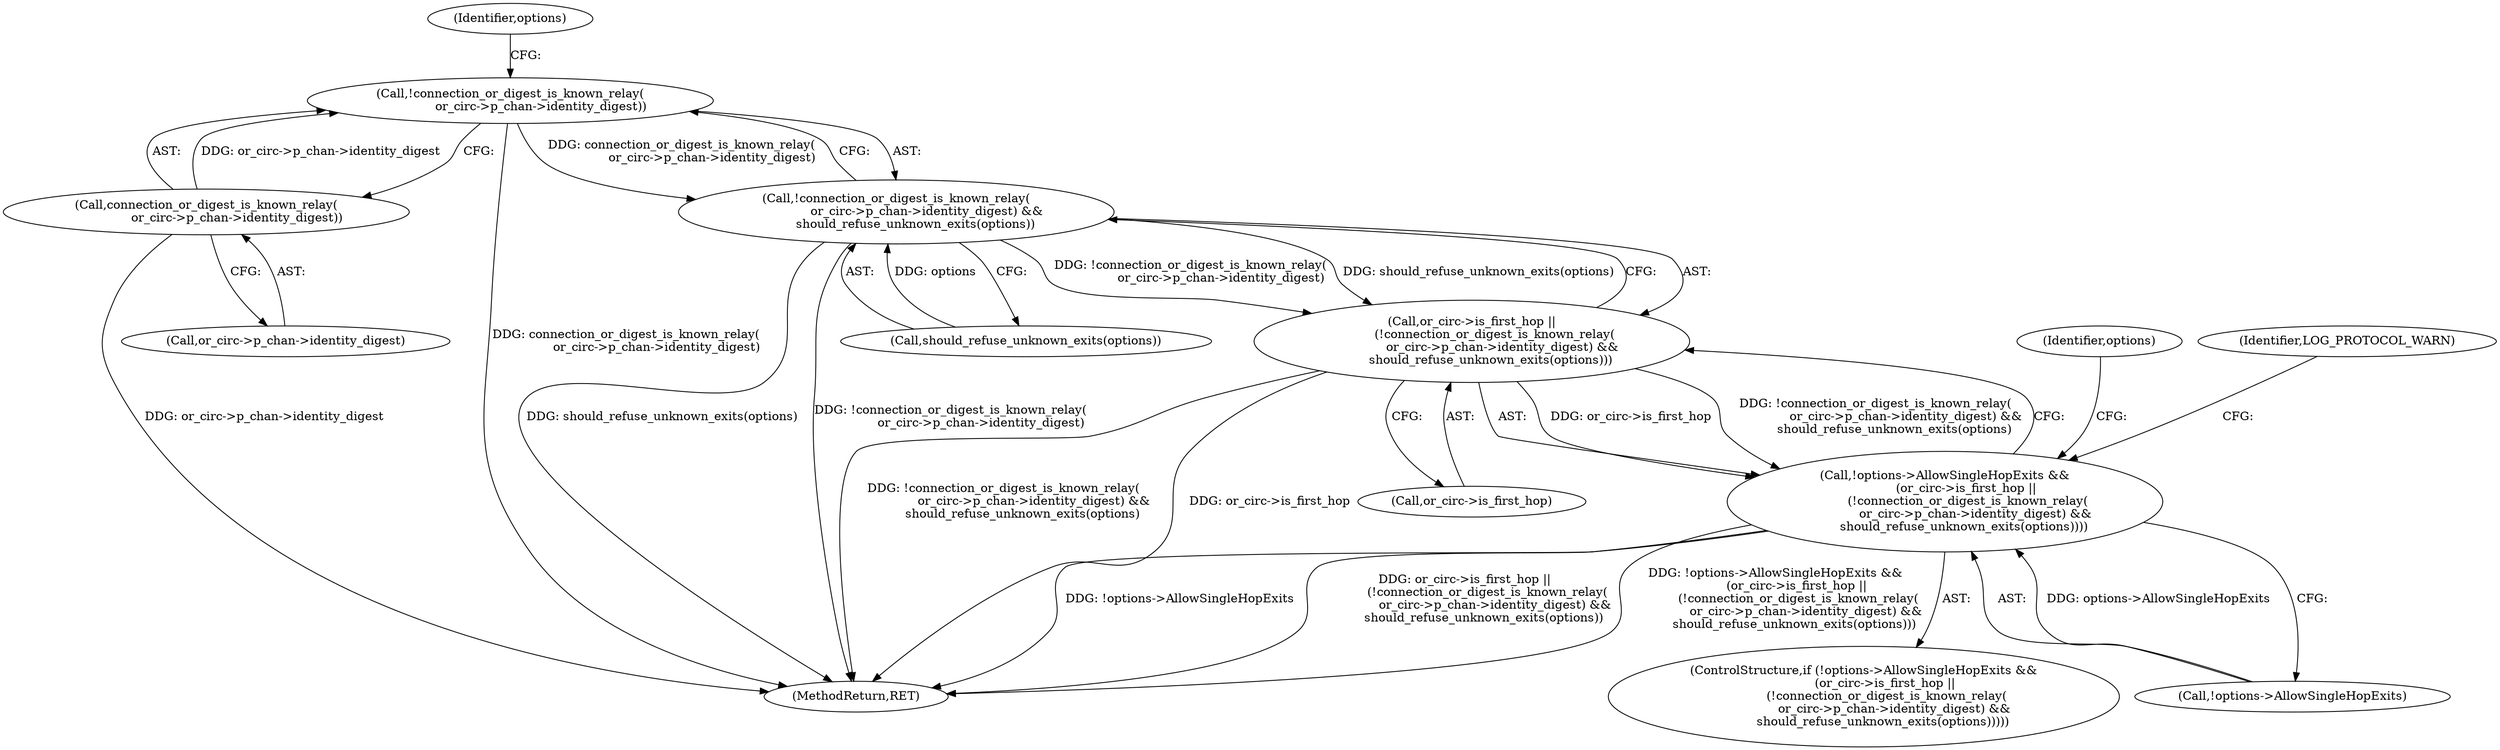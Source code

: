 digraph "0_tor_79b59a2dfcb68897ee89d98587d09e55f07e68d7@API" {
"1000297" [label="(Call,!connection_or_digest_is_known_relay(\n                or_circ->p_chan->identity_digest))"];
"1000298" [label="(Call,connection_or_digest_is_known_relay(\n                or_circ->p_chan->identity_digest))"];
"1000296" [label="(Call,!connection_or_digest_is_known_relay(\n                or_circ->p_chan->identity_digest) &&\n          should_refuse_unknown_exits(options))"];
"1000292" [label="(Call,or_circ->is_first_hop ||\n            (!connection_or_digest_is_known_relay(\n                or_circ->p_chan->identity_digest) &&\n          should_refuse_unknown_exits(options)))"];
"1000287" [label="(Call,!options->AllowSingleHopExits &&\n           (or_circ->is_first_hop ||\n            (!connection_or_digest_is_known_relay(\n                or_circ->p_chan->identity_digest) &&\n          should_refuse_unknown_exits(options))))"];
"1000304" [label="(Call,should_refuse_unknown_exits(options))"];
"1000409" [label="(Identifier,options)"];
"1000299" [label="(Call,or_circ->p_chan->identity_digest)"];
"1000305" [label="(Identifier,options)"];
"1000293" [label="(Call,or_circ->is_first_hop)"];
"1000718" [label="(MethodReturn,RET)"];
"1000298" [label="(Call,connection_or_digest_is_known_relay(\n                or_circ->p_chan->identity_digest))"];
"1000292" [label="(Call,or_circ->is_first_hop ||\n            (!connection_or_digest_is_known_relay(\n                or_circ->p_chan->identity_digest) &&\n          should_refuse_unknown_exits(options)))"];
"1000287" [label="(Call,!options->AllowSingleHopExits &&\n           (or_circ->is_first_hop ||\n            (!connection_or_digest_is_known_relay(\n                or_circ->p_chan->identity_digest) &&\n          should_refuse_unknown_exits(options))))"];
"1000296" [label="(Call,!connection_or_digest_is_known_relay(\n                or_circ->p_chan->identity_digest) &&\n          should_refuse_unknown_exits(options))"];
"1000308" [label="(Identifier,LOG_PROTOCOL_WARN)"];
"1000297" [label="(Call,!connection_or_digest_is_known_relay(\n                or_circ->p_chan->identity_digest))"];
"1000286" [label="(ControlStructure,if (!options->AllowSingleHopExits &&\n           (or_circ->is_first_hop ||\n            (!connection_or_digest_is_known_relay(\n                or_circ->p_chan->identity_digest) &&\n          should_refuse_unknown_exits(options)))))"];
"1000288" [label="(Call,!options->AllowSingleHopExits)"];
"1000297" -> "1000296"  [label="AST: "];
"1000297" -> "1000298"  [label="CFG: "];
"1000298" -> "1000297"  [label="AST: "];
"1000305" -> "1000297"  [label="CFG: "];
"1000296" -> "1000297"  [label="CFG: "];
"1000297" -> "1000718"  [label="DDG: connection_or_digest_is_known_relay(\n                or_circ->p_chan->identity_digest)"];
"1000297" -> "1000296"  [label="DDG: connection_or_digest_is_known_relay(\n                or_circ->p_chan->identity_digest)"];
"1000298" -> "1000297"  [label="DDG: or_circ->p_chan->identity_digest"];
"1000298" -> "1000299"  [label="CFG: "];
"1000299" -> "1000298"  [label="AST: "];
"1000298" -> "1000718"  [label="DDG: or_circ->p_chan->identity_digest"];
"1000296" -> "1000292"  [label="AST: "];
"1000296" -> "1000304"  [label="CFG: "];
"1000304" -> "1000296"  [label="AST: "];
"1000292" -> "1000296"  [label="CFG: "];
"1000296" -> "1000718"  [label="DDG: should_refuse_unknown_exits(options)"];
"1000296" -> "1000718"  [label="DDG: !connection_or_digest_is_known_relay(\n                or_circ->p_chan->identity_digest)"];
"1000296" -> "1000292"  [label="DDG: !connection_or_digest_is_known_relay(\n                or_circ->p_chan->identity_digest)"];
"1000296" -> "1000292"  [label="DDG: should_refuse_unknown_exits(options)"];
"1000304" -> "1000296"  [label="DDG: options"];
"1000292" -> "1000287"  [label="AST: "];
"1000292" -> "1000293"  [label="CFG: "];
"1000293" -> "1000292"  [label="AST: "];
"1000287" -> "1000292"  [label="CFG: "];
"1000292" -> "1000718"  [label="DDG: or_circ->is_first_hop"];
"1000292" -> "1000718"  [label="DDG: !connection_or_digest_is_known_relay(\n                or_circ->p_chan->identity_digest) &&\n          should_refuse_unknown_exits(options)"];
"1000292" -> "1000287"  [label="DDG: or_circ->is_first_hop"];
"1000292" -> "1000287"  [label="DDG: !connection_or_digest_is_known_relay(\n                or_circ->p_chan->identity_digest) &&\n          should_refuse_unknown_exits(options)"];
"1000287" -> "1000286"  [label="AST: "];
"1000287" -> "1000288"  [label="CFG: "];
"1000288" -> "1000287"  [label="AST: "];
"1000308" -> "1000287"  [label="CFG: "];
"1000409" -> "1000287"  [label="CFG: "];
"1000287" -> "1000718"  [label="DDG: or_circ->is_first_hop ||\n            (!connection_or_digest_is_known_relay(\n                or_circ->p_chan->identity_digest) &&\n          should_refuse_unknown_exits(options))"];
"1000287" -> "1000718"  [label="DDG: !options->AllowSingleHopExits &&\n           (or_circ->is_first_hop ||\n            (!connection_or_digest_is_known_relay(\n                or_circ->p_chan->identity_digest) &&\n          should_refuse_unknown_exits(options)))"];
"1000287" -> "1000718"  [label="DDG: !options->AllowSingleHopExits"];
"1000288" -> "1000287"  [label="DDG: options->AllowSingleHopExits"];
}
